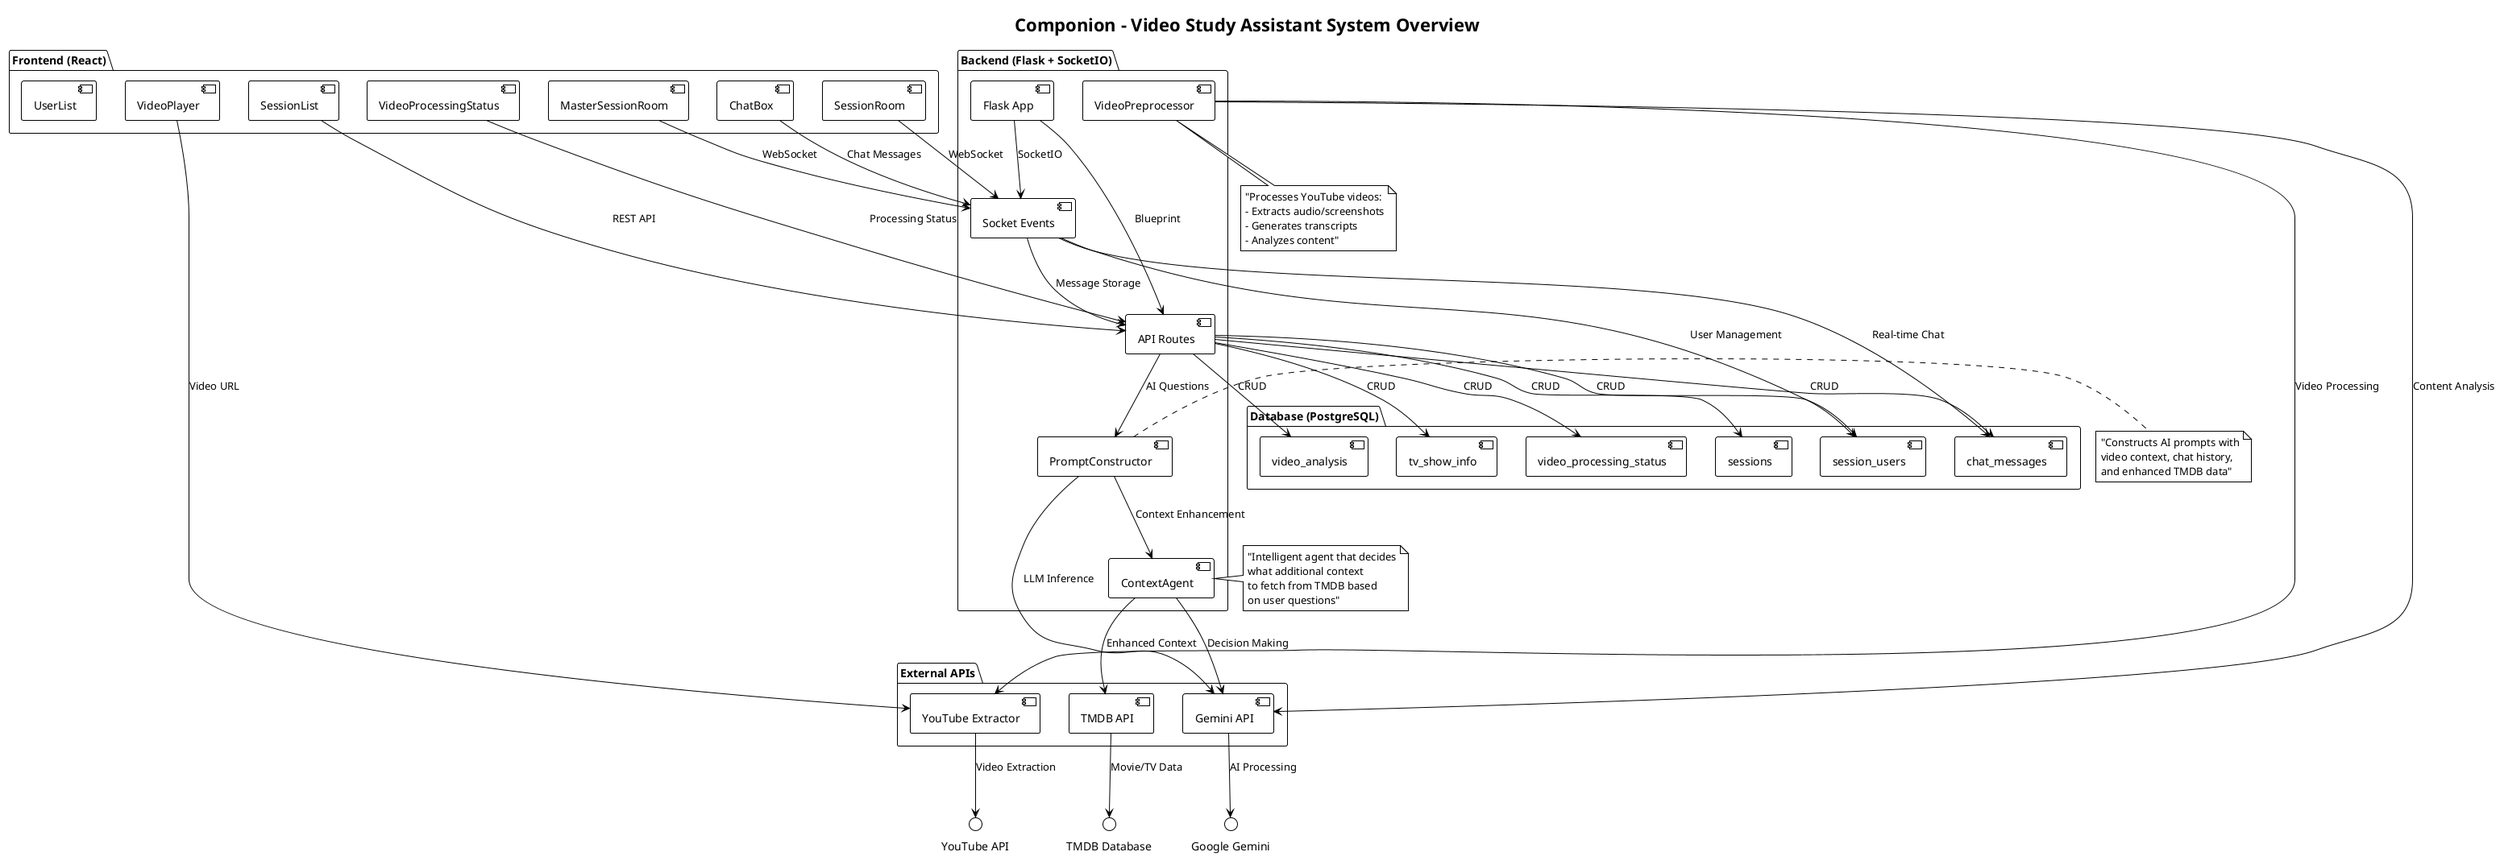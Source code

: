 @startuml system_overview
!theme plain
title Componion - Video Study Assistant System Overview

package "Frontend (React)" {
  [SessionList] as SL
  [SessionRoom] as SR
  [MasterSessionRoom] as MSR
  [VideoPlayer] as VP
  [ChatBox] as CB
  [VideoProcessingStatus] as VPS
  [UserList] as UL
}

package "Backend (Flask + SocketIO)" {
  [Flask App] as FA
  [API Routes] as AR
  [Socket Events] as SE
  [PromptConstructor] as PC
  [ContextAgent] as CA
  [VideoPreprocessor] as VPP
}

package "External APIs" {
  [Gemini API] as GA
  [TMDB API] as TA
  [YouTube Extractor] as YE
}

package "Database (PostgreSQL)" {
  [sessions]
  [session_users]
  [chat_messages]
  [video_analysis]
  [tv_show_info]
  [video_processing_status]
}

' Frontend Connections
SL --> AR : REST API
SR --> SE : WebSocket
MSR --> SE : WebSocket
VP --> YE : Video URL
CB --> SE : Chat Messages
VPS --> AR : Processing Status

' Backend Internal Connections
FA --> AR : Blueprint
FA --> SE : SocketIO
AR --> PC : AI Questions
PC --> CA : Context Enhancement
PC --> GA : LLM Inference
CA --> GA : Decision Making
CA --> TA : Enhanced Context
SE --> AR : Message Storage
VPP --> YE : Video Processing
VPP --> GA : Content Analysis

' Database Connections
AR --> [sessions] : CRUD
AR --> [session_users] : CRUD
AR --> [chat_messages] : CRUD
AR --> [video_analysis] : CRUD
AR --> [tv_show_info] : CRUD
AR --> [video_processing_status] : CRUD
SE --> [session_users] : User Management
SE --> [chat_messages] : Real-time Chat

' External API Connections
GA --> "Google Gemini" : AI Processing
TA --> "TMDB Database" : Movie/TV Data
YE --> "YouTube API" : Video Extraction

note right of CA : "Intelligent agent that decides\nwhat additional context\nto fetch from TMDB based\non user questions"

note right of PC : "Constructs AI prompts with\nvideo context, chat history,\nand enhanced TMDB data"

note bottom of VPP : "Processes YouTube videos:\n- Extracts audio/screenshots\n- Generates transcripts\n- Analyzes content"

@enduml
